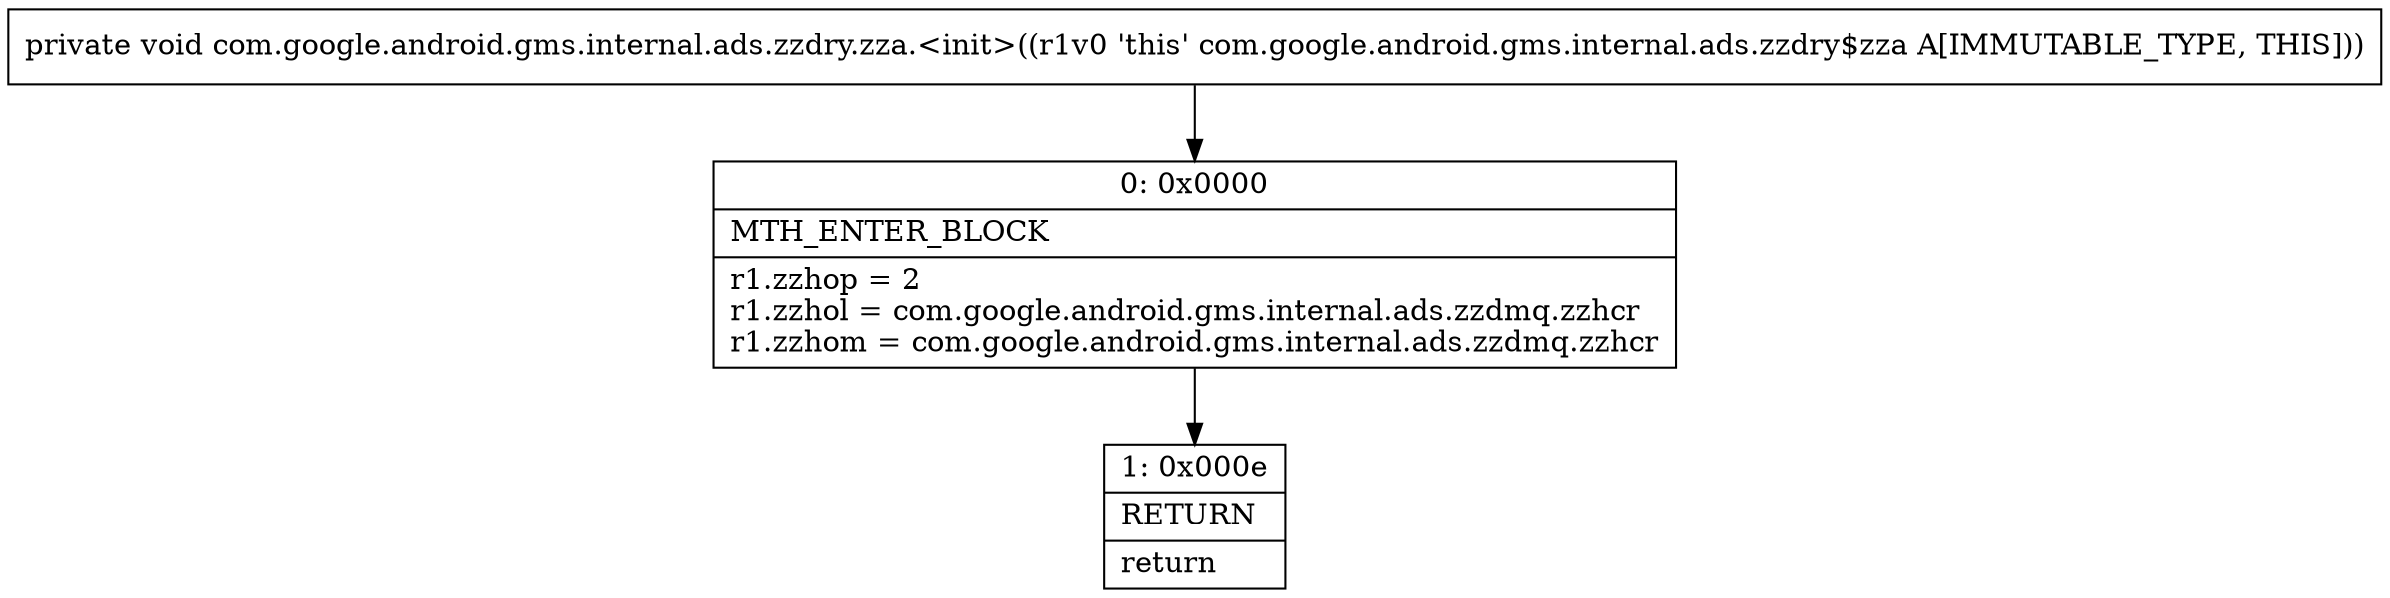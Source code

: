 digraph "CFG forcom.google.android.gms.internal.ads.zzdry.zza.\<init\>()V" {
Node_0 [shape=record,label="{0\:\ 0x0000|MTH_ENTER_BLOCK\l|r1.zzhop = 2\lr1.zzhol = com.google.android.gms.internal.ads.zzdmq.zzhcr\lr1.zzhom = com.google.android.gms.internal.ads.zzdmq.zzhcr\l}"];
Node_1 [shape=record,label="{1\:\ 0x000e|RETURN\l|return\l}"];
MethodNode[shape=record,label="{private void com.google.android.gms.internal.ads.zzdry.zza.\<init\>((r1v0 'this' com.google.android.gms.internal.ads.zzdry$zza A[IMMUTABLE_TYPE, THIS])) }"];
MethodNode -> Node_0;
Node_0 -> Node_1;
}

